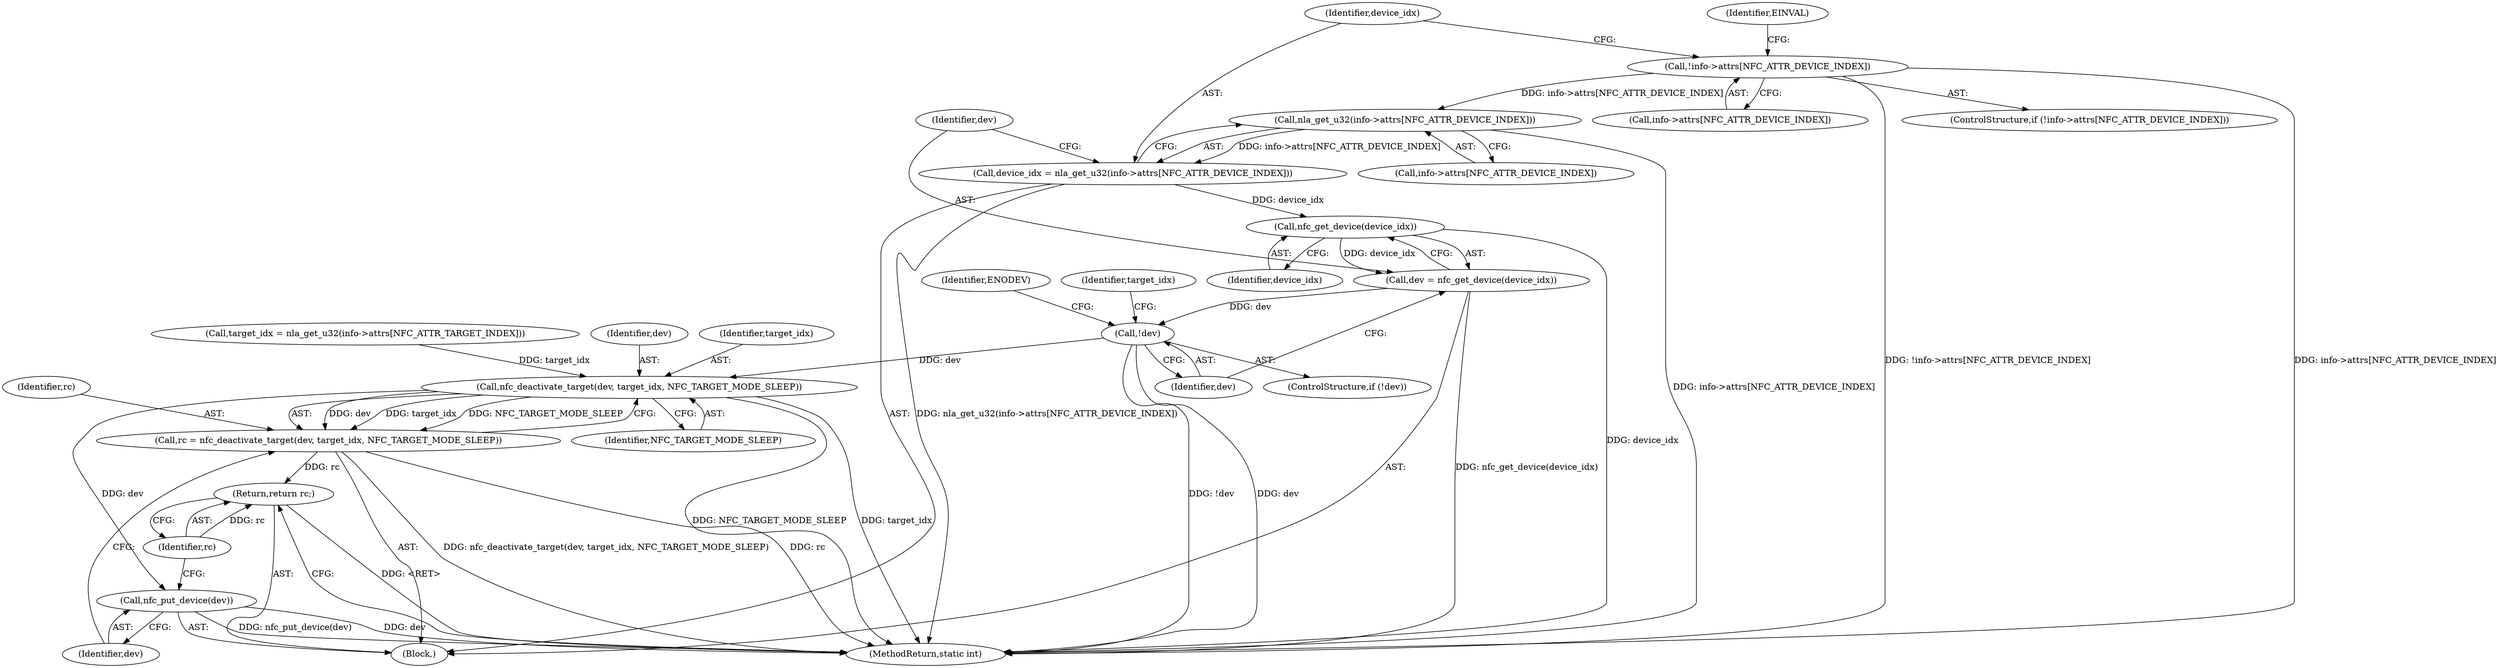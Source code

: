 digraph "0_linux_385097a3675749cbc9e97c085c0e5dfe4269ca51@array" {
"1000109" [label="(Call,!info->attrs[NFC_ATTR_DEVICE_INDEX])"];
"1000120" [label="(Call,nla_get_u32(info->attrs[NFC_ATTR_DEVICE_INDEX]))"];
"1000118" [label="(Call,device_idx = nla_get_u32(info->attrs[NFC_ATTR_DEVICE_INDEX]))"];
"1000128" [label="(Call,nfc_get_device(device_idx))"];
"1000126" [label="(Call,dev = nfc_get_device(device_idx))"];
"1000131" [label="(Call,!dev)"];
"1000146" [label="(Call,nfc_deactivate_target(dev, target_idx, NFC_TARGET_MODE_SLEEP))"];
"1000144" [label="(Call,rc = nfc_deactivate_target(dev, target_idx, NFC_TARGET_MODE_SLEEP))"];
"1000152" [label="(Return,return rc;)"];
"1000150" [label="(Call,nfc_put_device(dev))"];
"1000154" [label="(MethodReturn,static int)"];
"1000117" [label="(Identifier,EINVAL)"];
"1000119" [label="(Identifier,device_idx)"];
"1000110" [label="(Call,info->attrs[NFC_ATTR_DEVICE_INDEX])"];
"1000153" [label="(Identifier,rc)"];
"1000103" [label="(Block,)"];
"1000108" [label="(ControlStructure,if (!info->attrs[NFC_ATTR_DEVICE_INDEX]))"];
"1000118" [label="(Call,device_idx = nla_get_u32(info->attrs[NFC_ATTR_DEVICE_INDEX]))"];
"1000136" [label="(Call,target_idx = nla_get_u32(info->attrs[NFC_ATTR_TARGET_INDEX]))"];
"1000129" [label="(Identifier,device_idx)"];
"1000135" [label="(Identifier,ENODEV)"];
"1000150" [label="(Call,nfc_put_device(dev))"];
"1000151" [label="(Identifier,dev)"];
"1000147" [label="(Identifier,dev)"];
"1000131" [label="(Call,!dev)"];
"1000149" [label="(Identifier,NFC_TARGET_MODE_SLEEP)"];
"1000145" [label="(Identifier,rc)"];
"1000128" [label="(Call,nfc_get_device(device_idx))"];
"1000152" [label="(Return,return rc;)"];
"1000126" [label="(Call,dev = nfc_get_device(device_idx))"];
"1000132" [label="(Identifier,dev)"];
"1000120" [label="(Call,nla_get_u32(info->attrs[NFC_ATTR_DEVICE_INDEX]))"];
"1000137" [label="(Identifier,target_idx)"];
"1000127" [label="(Identifier,dev)"];
"1000148" [label="(Identifier,target_idx)"];
"1000146" [label="(Call,nfc_deactivate_target(dev, target_idx, NFC_TARGET_MODE_SLEEP))"];
"1000130" [label="(ControlStructure,if (!dev))"];
"1000121" [label="(Call,info->attrs[NFC_ATTR_DEVICE_INDEX])"];
"1000109" [label="(Call,!info->attrs[NFC_ATTR_DEVICE_INDEX])"];
"1000144" [label="(Call,rc = nfc_deactivate_target(dev, target_idx, NFC_TARGET_MODE_SLEEP))"];
"1000109" -> "1000108"  [label="AST: "];
"1000109" -> "1000110"  [label="CFG: "];
"1000110" -> "1000109"  [label="AST: "];
"1000117" -> "1000109"  [label="CFG: "];
"1000119" -> "1000109"  [label="CFG: "];
"1000109" -> "1000154"  [label="DDG: !info->attrs[NFC_ATTR_DEVICE_INDEX]"];
"1000109" -> "1000154"  [label="DDG: info->attrs[NFC_ATTR_DEVICE_INDEX]"];
"1000109" -> "1000120"  [label="DDG: info->attrs[NFC_ATTR_DEVICE_INDEX]"];
"1000120" -> "1000118"  [label="AST: "];
"1000120" -> "1000121"  [label="CFG: "];
"1000121" -> "1000120"  [label="AST: "];
"1000118" -> "1000120"  [label="CFG: "];
"1000120" -> "1000154"  [label="DDG: info->attrs[NFC_ATTR_DEVICE_INDEX]"];
"1000120" -> "1000118"  [label="DDG: info->attrs[NFC_ATTR_DEVICE_INDEX]"];
"1000118" -> "1000103"  [label="AST: "];
"1000119" -> "1000118"  [label="AST: "];
"1000127" -> "1000118"  [label="CFG: "];
"1000118" -> "1000154"  [label="DDG: nla_get_u32(info->attrs[NFC_ATTR_DEVICE_INDEX])"];
"1000118" -> "1000128"  [label="DDG: device_idx"];
"1000128" -> "1000126"  [label="AST: "];
"1000128" -> "1000129"  [label="CFG: "];
"1000129" -> "1000128"  [label="AST: "];
"1000126" -> "1000128"  [label="CFG: "];
"1000128" -> "1000154"  [label="DDG: device_idx"];
"1000128" -> "1000126"  [label="DDG: device_idx"];
"1000126" -> "1000103"  [label="AST: "];
"1000127" -> "1000126"  [label="AST: "];
"1000132" -> "1000126"  [label="CFG: "];
"1000126" -> "1000154"  [label="DDG: nfc_get_device(device_idx)"];
"1000126" -> "1000131"  [label="DDG: dev"];
"1000131" -> "1000130"  [label="AST: "];
"1000131" -> "1000132"  [label="CFG: "];
"1000132" -> "1000131"  [label="AST: "];
"1000135" -> "1000131"  [label="CFG: "];
"1000137" -> "1000131"  [label="CFG: "];
"1000131" -> "1000154"  [label="DDG: !dev"];
"1000131" -> "1000154"  [label="DDG: dev"];
"1000131" -> "1000146"  [label="DDG: dev"];
"1000146" -> "1000144"  [label="AST: "];
"1000146" -> "1000149"  [label="CFG: "];
"1000147" -> "1000146"  [label="AST: "];
"1000148" -> "1000146"  [label="AST: "];
"1000149" -> "1000146"  [label="AST: "];
"1000144" -> "1000146"  [label="CFG: "];
"1000146" -> "1000154"  [label="DDG: NFC_TARGET_MODE_SLEEP"];
"1000146" -> "1000154"  [label="DDG: target_idx"];
"1000146" -> "1000144"  [label="DDG: dev"];
"1000146" -> "1000144"  [label="DDG: target_idx"];
"1000146" -> "1000144"  [label="DDG: NFC_TARGET_MODE_SLEEP"];
"1000136" -> "1000146"  [label="DDG: target_idx"];
"1000146" -> "1000150"  [label="DDG: dev"];
"1000144" -> "1000103"  [label="AST: "];
"1000145" -> "1000144"  [label="AST: "];
"1000151" -> "1000144"  [label="CFG: "];
"1000144" -> "1000154"  [label="DDG: nfc_deactivate_target(dev, target_idx, NFC_TARGET_MODE_SLEEP)"];
"1000144" -> "1000154"  [label="DDG: rc"];
"1000144" -> "1000152"  [label="DDG: rc"];
"1000152" -> "1000103"  [label="AST: "];
"1000152" -> "1000153"  [label="CFG: "];
"1000153" -> "1000152"  [label="AST: "];
"1000154" -> "1000152"  [label="CFG: "];
"1000152" -> "1000154"  [label="DDG: <RET>"];
"1000153" -> "1000152"  [label="DDG: rc"];
"1000150" -> "1000103"  [label="AST: "];
"1000150" -> "1000151"  [label="CFG: "];
"1000151" -> "1000150"  [label="AST: "];
"1000153" -> "1000150"  [label="CFG: "];
"1000150" -> "1000154"  [label="DDG: dev"];
"1000150" -> "1000154"  [label="DDG: nfc_put_device(dev)"];
}
